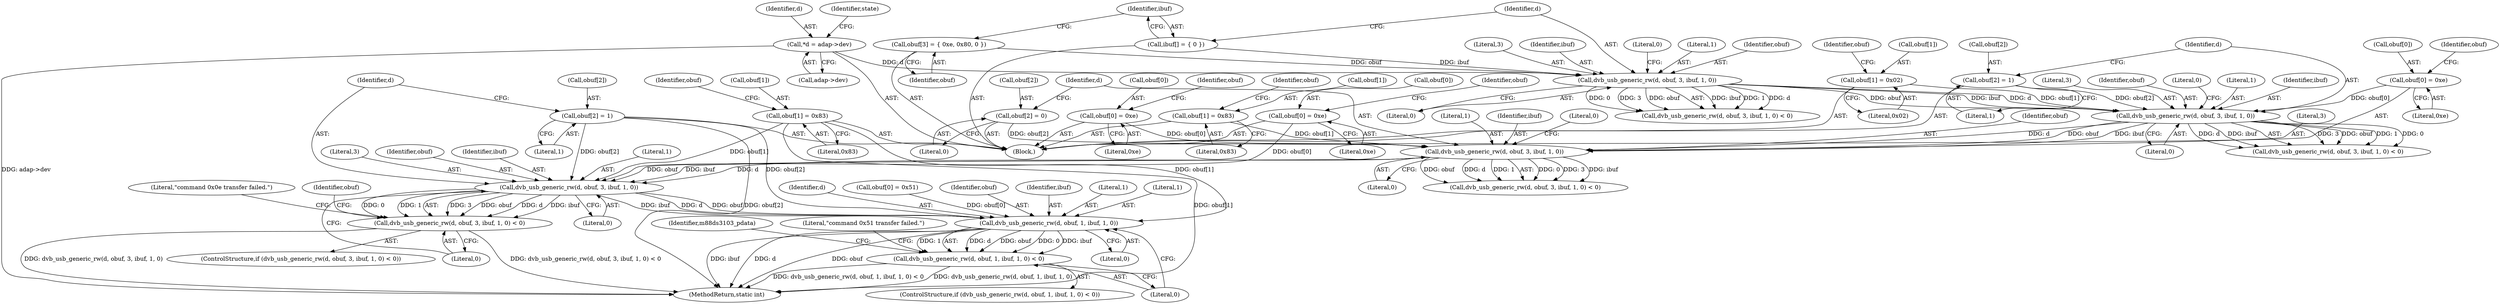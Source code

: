 digraph "0_linux_606142af57dad981b78707234cfbd15f9f7b7125_4@pointer" {
"1000215" [label="(Call,dvb_usb_generic_rw(d, obuf, 3, ibuf, 1, 0))"];
"1000188" [label="(Call,dvb_usb_generic_rw(d, obuf, 3, ibuf, 1, 0))"];
"1000159" [label="(Call,dvb_usb_generic_rw(d, obuf, 3, ibuf, 1, 0))"];
"1000132" [label="(Call,dvb_usb_generic_rw(d, obuf, 3, ibuf, 1, 0))"];
"1000108" [label="(Call,*d = adap->dev)"];
"1000120" [label="(Call,obuf[3] = { 0xe, 0x80, 0 })"];
"1000123" [label="(Call,ibuf[] = { 0 })"];
"1000147" [label="(Call,obuf[1] = 0x02)"];
"1000152" [label="(Call,obuf[2] = 1)"];
"1000142" [label="(Call,obuf[0] = 0xe)"];
"1000181" [label="(Call,obuf[2] = 0)"];
"1000171" [label="(Call,obuf[0] = 0xe)"];
"1000176" [label="(Call,obuf[1] = 0x83)"];
"1000208" [label="(Call,obuf[2] = 1)"];
"1000198" [label="(Call,obuf[0] = 0xe)"];
"1000203" [label="(Call,obuf[1] = 0x83)"];
"1000214" [label="(Call,dvb_usb_generic_rw(d, obuf, 3, ibuf, 1, 0) < 0)"];
"1000232" [label="(Call,dvb_usb_generic_rw(d, obuf, 1, ibuf, 1, 0))"];
"1000231" [label="(Call,dvb_usb_generic_rw(d, obuf, 1, ibuf, 1, 0) < 0)"];
"1000120" [label="(Call,obuf[3] = { 0xe, 0x80, 0 })"];
"1000227" [label="(Identifier,obuf)"];
"1000171" [label="(Call,obuf[0] = 0xe)"];
"1000160" [label="(Identifier,d)"];
"1000162" [label="(Literal,3)"];
"1000193" [label="(Literal,1)"];
"1000202" [label="(Literal,0xe)"];
"1000156" [label="(Literal,1)"];
"1000165" [label="(Literal,0)"];
"1000233" [label="(Identifier,d)"];
"1000152" [label="(Call,obuf[2] = 1)"];
"1000194" [label="(Literal,0)"];
"1000541" [label="(MethodReturn,static int)"];
"1000218" [label="(Literal,3)"];
"1000212" [label="(Literal,1)"];
"1000210" [label="(Identifier,obuf)"];
"1000139" [label="(Literal,0)"];
"1000159" [label="(Call,dvb_usb_generic_rw(d, obuf, 3, ibuf, 1, 0))"];
"1000188" [label="(Call,dvb_usb_generic_rw(d, obuf, 3, ibuf, 1, 0))"];
"1000221" [label="(Literal,0)"];
"1000187" [label="(Call,dvb_usb_generic_rw(d, obuf, 3, ibuf, 1, 0) < 0)"];
"1000106" [label="(Block,)"];
"1000183" [label="(Identifier,obuf)"];
"1000138" [label="(Literal,0)"];
"1000225" [label="(Call,obuf[0] = 0x51)"];
"1000154" [label="(Identifier,obuf)"];
"1000172" [label="(Call,obuf[0])"];
"1000215" [label="(Call,dvb_usb_generic_rw(d, obuf, 3, ibuf, 1, 0))"];
"1000244" [label="(Identifier,m88ds3103_pdata)"];
"1000203" [label="(Call,obuf[1] = 0x83)"];
"1000181" [label="(Call,obuf[2] = 0)"];
"1000217" [label="(Identifier,obuf)"];
"1000204" [label="(Call,obuf[1])"];
"1000137" [label="(Literal,1)"];
"1000234" [label="(Identifier,obuf)"];
"1000124" [label="(Identifier,ibuf)"];
"1000214" [label="(Call,dvb_usb_generic_rw(d, obuf, 3, ibuf, 1, 0) < 0)"];
"1000176" [label="(Call,obuf[1] = 0x83)"];
"1000147" [label="(Call,obuf[1] = 0x02)"];
"1000146" [label="(Literal,0xe)"];
"1000198" [label="(Call,obuf[0] = 0xe)"];
"1000213" [label="(ControlStructure,if (dvb_usb_generic_rw(d, obuf, 3, ibuf, 1, 0) < 0))"];
"1000224" [label="(Literal,\"command 0x0e transfer failed.\")"];
"1000241" [label="(Literal,\"command 0x51 transfer failed.\")"];
"1000175" [label="(Literal,0xe)"];
"1000178" [label="(Identifier,obuf)"];
"1000161" [label="(Identifier,obuf)"];
"1000143" [label="(Call,obuf[0])"];
"1000115" [label="(Identifier,state)"];
"1000166" [label="(Literal,0)"];
"1000222" [label="(Literal,0)"];
"1000134" [label="(Identifier,obuf)"];
"1000236" [label="(Identifier,ibuf)"];
"1000235" [label="(Literal,1)"];
"1000109" [label="(Identifier,d)"];
"1000151" [label="(Literal,0x02)"];
"1000153" [label="(Call,obuf[2])"];
"1000219" [label="(Identifier,ibuf)"];
"1000164" [label="(Literal,1)"];
"1000192" [label="(Identifier,ibuf)"];
"1000177" [label="(Call,obuf[1])"];
"1000195" [label="(Literal,0)"];
"1000231" [label="(Call,dvb_usb_generic_rw(d, obuf, 1, ibuf, 1, 0) < 0)"];
"1000182" [label="(Call,obuf[2])"];
"1000131" [label="(Call,dvb_usb_generic_rw(d, obuf, 3, ibuf, 1, 0) < 0)"];
"1000132" [label="(Call,dvb_usb_generic_rw(d, obuf, 3, ibuf, 1, 0))"];
"1000148" [label="(Call,obuf[1])"];
"1000123" [label="(Call,ibuf[] = { 0 })"];
"1000237" [label="(Literal,1)"];
"1000209" [label="(Call,obuf[2])"];
"1000142" [label="(Call,obuf[0] = 0xe)"];
"1000135" [label="(Literal,3)"];
"1000205" [label="(Identifier,obuf)"];
"1000207" [label="(Literal,0x83)"];
"1000185" [label="(Literal,0)"];
"1000238" [label="(Literal,0)"];
"1000149" [label="(Identifier,obuf)"];
"1000121" [label="(Identifier,obuf)"];
"1000208" [label="(Call,obuf[2] = 1)"];
"1000180" [label="(Literal,0x83)"];
"1000189" [label="(Identifier,d)"];
"1000232" [label="(Call,dvb_usb_generic_rw(d, obuf, 1, ibuf, 1, 0))"];
"1000216" [label="(Identifier,d)"];
"1000163" [label="(Identifier,ibuf)"];
"1000190" [label="(Identifier,obuf)"];
"1000136" [label="(Identifier,ibuf)"];
"1000191" [label="(Literal,3)"];
"1000133" [label="(Identifier,d)"];
"1000158" [label="(Call,dvb_usb_generic_rw(d, obuf, 3, ibuf, 1, 0) < 0)"];
"1000220" [label="(Literal,1)"];
"1000199" [label="(Call,obuf[0])"];
"1000230" [label="(ControlStructure,if (dvb_usb_generic_rw(d, obuf, 1, ibuf, 1, 0) < 0))"];
"1000108" [label="(Call,*d = adap->dev)"];
"1000239" [label="(Literal,0)"];
"1000110" [label="(Call,adap->dev)"];
"1000215" -> "1000214"  [label="AST: "];
"1000215" -> "1000221"  [label="CFG: "];
"1000216" -> "1000215"  [label="AST: "];
"1000217" -> "1000215"  [label="AST: "];
"1000218" -> "1000215"  [label="AST: "];
"1000219" -> "1000215"  [label="AST: "];
"1000220" -> "1000215"  [label="AST: "];
"1000221" -> "1000215"  [label="AST: "];
"1000222" -> "1000215"  [label="CFG: "];
"1000215" -> "1000214"  [label="DDG: 3"];
"1000215" -> "1000214"  [label="DDG: obuf"];
"1000215" -> "1000214"  [label="DDG: d"];
"1000215" -> "1000214"  [label="DDG: ibuf"];
"1000215" -> "1000214"  [label="DDG: 0"];
"1000215" -> "1000214"  [label="DDG: 1"];
"1000188" -> "1000215"  [label="DDG: d"];
"1000188" -> "1000215"  [label="DDG: obuf"];
"1000188" -> "1000215"  [label="DDG: ibuf"];
"1000208" -> "1000215"  [label="DDG: obuf[2]"];
"1000198" -> "1000215"  [label="DDG: obuf[0]"];
"1000203" -> "1000215"  [label="DDG: obuf[1]"];
"1000215" -> "1000232"  [label="DDG: d"];
"1000215" -> "1000232"  [label="DDG: obuf"];
"1000215" -> "1000232"  [label="DDG: ibuf"];
"1000188" -> "1000187"  [label="AST: "];
"1000188" -> "1000194"  [label="CFG: "];
"1000189" -> "1000188"  [label="AST: "];
"1000190" -> "1000188"  [label="AST: "];
"1000191" -> "1000188"  [label="AST: "];
"1000192" -> "1000188"  [label="AST: "];
"1000193" -> "1000188"  [label="AST: "];
"1000194" -> "1000188"  [label="AST: "];
"1000195" -> "1000188"  [label="CFG: "];
"1000188" -> "1000187"  [label="DDG: 0"];
"1000188" -> "1000187"  [label="DDG: 3"];
"1000188" -> "1000187"  [label="DDG: ibuf"];
"1000188" -> "1000187"  [label="DDG: obuf"];
"1000188" -> "1000187"  [label="DDG: d"];
"1000188" -> "1000187"  [label="DDG: 1"];
"1000159" -> "1000188"  [label="DDG: d"];
"1000159" -> "1000188"  [label="DDG: obuf"];
"1000159" -> "1000188"  [label="DDG: ibuf"];
"1000181" -> "1000188"  [label="DDG: obuf[2]"];
"1000171" -> "1000188"  [label="DDG: obuf[0]"];
"1000176" -> "1000188"  [label="DDG: obuf[1]"];
"1000159" -> "1000158"  [label="AST: "];
"1000159" -> "1000165"  [label="CFG: "];
"1000160" -> "1000159"  [label="AST: "];
"1000161" -> "1000159"  [label="AST: "];
"1000162" -> "1000159"  [label="AST: "];
"1000163" -> "1000159"  [label="AST: "];
"1000164" -> "1000159"  [label="AST: "];
"1000165" -> "1000159"  [label="AST: "];
"1000166" -> "1000159"  [label="CFG: "];
"1000159" -> "1000158"  [label="DDG: 3"];
"1000159" -> "1000158"  [label="DDG: obuf"];
"1000159" -> "1000158"  [label="DDG: 1"];
"1000159" -> "1000158"  [label="DDG: 0"];
"1000159" -> "1000158"  [label="DDG: d"];
"1000159" -> "1000158"  [label="DDG: ibuf"];
"1000132" -> "1000159"  [label="DDG: d"];
"1000132" -> "1000159"  [label="DDG: obuf"];
"1000132" -> "1000159"  [label="DDG: ibuf"];
"1000147" -> "1000159"  [label="DDG: obuf[1]"];
"1000152" -> "1000159"  [label="DDG: obuf[2]"];
"1000142" -> "1000159"  [label="DDG: obuf[0]"];
"1000132" -> "1000131"  [label="AST: "];
"1000132" -> "1000138"  [label="CFG: "];
"1000133" -> "1000132"  [label="AST: "];
"1000134" -> "1000132"  [label="AST: "];
"1000135" -> "1000132"  [label="AST: "];
"1000136" -> "1000132"  [label="AST: "];
"1000137" -> "1000132"  [label="AST: "];
"1000138" -> "1000132"  [label="AST: "];
"1000139" -> "1000132"  [label="CFG: "];
"1000132" -> "1000131"  [label="DDG: ibuf"];
"1000132" -> "1000131"  [label="DDG: 1"];
"1000132" -> "1000131"  [label="DDG: d"];
"1000132" -> "1000131"  [label="DDG: 0"];
"1000132" -> "1000131"  [label="DDG: 3"];
"1000132" -> "1000131"  [label="DDG: obuf"];
"1000108" -> "1000132"  [label="DDG: d"];
"1000120" -> "1000132"  [label="DDG: obuf"];
"1000123" -> "1000132"  [label="DDG: ibuf"];
"1000108" -> "1000106"  [label="AST: "];
"1000108" -> "1000110"  [label="CFG: "];
"1000109" -> "1000108"  [label="AST: "];
"1000110" -> "1000108"  [label="AST: "];
"1000115" -> "1000108"  [label="CFG: "];
"1000108" -> "1000541"  [label="DDG: adap->dev"];
"1000120" -> "1000106"  [label="AST: "];
"1000120" -> "1000121"  [label="CFG: "];
"1000121" -> "1000120"  [label="AST: "];
"1000124" -> "1000120"  [label="CFG: "];
"1000123" -> "1000106"  [label="AST: "];
"1000123" -> "1000124"  [label="CFG: "];
"1000124" -> "1000123"  [label="AST: "];
"1000133" -> "1000123"  [label="CFG: "];
"1000147" -> "1000106"  [label="AST: "];
"1000147" -> "1000151"  [label="CFG: "];
"1000148" -> "1000147"  [label="AST: "];
"1000151" -> "1000147"  [label="AST: "];
"1000154" -> "1000147"  [label="CFG: "];
"1000152" -> "1000106"  [label="AST: "];
"1000152" -> "1000156"  [label="CFG: "];
"1000153" -> "1000152"  [label="AST: "];
"1000156" -> "1000152"  [label="AST: "];
"1000160" -> "1000152"  [label="CFG: "];
"1000142" -> "1000106"  [label="AST: "];
"1000142" -> "1000146"  [label="CFG: "];
"1000143" -> "1000142"  [label="AST: "];
"1000146" -> "1000142"  [label="AST: "];
"1000149" -> "1000142"  [label="CFG: "];
"1000181" -> "1000106"  [label="AST: "];
"1000181" -> "1000185"  [label="CFG: "];
"1000182" -> "1000181"  [label="AST: "];
"1000185" -> "1000181"  [label="AST: "];
"1000189" -> "1000181"  [label="CFG: "];
"1000171" -> "1000106"  [label="AST: "];
"1000171" -> "1000175"  [label="CFG: "];
"1000172" -> "1000171"  [label="AST: "];
"1000175" -> "1000171"  [label="AST: "];
"1000178" -> "1000171"  [label="CFG: "];
"1000176" -> "1000106"  [label="AST: "];
"1000176" -> "1000180"  [label="CFG: "];
"1000177" -> "1000176"  [label="AST: "];
"1000180" -> "1000176"  [label="AST: "];
"1000183" -> "1000176"  [label="CFG: "];
"1000208" -> "1000106"  [label="AST: "];
"1000208" -> "1000212"  [label="CFG: "];
"1000209" -> "1000208"  [label="AST: "];
"1000212" -> "1000208"  [label="AST: "];
"1000216" -> "1000208"  [label="CFG: "];
"1000208" -> "1000541"  [label="DDG: obuf[2]"];
"1000208" -> "1000232"  [label="DDG: obuf[2]"];
"1000198" -> "1000106"  [label="AST: "];
"1000198" -> "1000202"  [label="CFG: "];
"1000199" -> "1000198"  [label="AST: "];
"1000202" -> "1000198"  [label="AST: "];
"1000205" -> "1000198"  [label="CFG: "];
"1000203" -> "1000106"  [label="AST: "];
"1000203" -> "1000207"  [label="CFG: "];
"1000204" -> "1000203"  [label="AST: "];
"1000207" -> "1000203"  [label="AST: "];
"1000210" -> "1000203"  [label="CFG: "];
"1000203" -> "1000541"  [label="DDG: obuf[1]"];
"1000203" -> "1000232"  [label="DDG: obuf[1]"];
"1000214" -> "1000213"  [label="AST: "];
"1000214" -> "1000222"  [label="CFG: "];
"1000222" -> "1000214"  [label="AST: "];
"1000224" -> "1000214"  [label="CFG: "];
"1000227" -> "1000214"  [label="CFG: "];
"1000214" -> "1000541"  [label="DDG: dvb_usb_generic_rw(d, obuf, 3, ibuf, 1, 0) < 0"];
"1000214" -> "1000541"  [label="DDG: dvb_usb_generic_rw(d, obuf, 3, ibuf, 1, 0)"];
"1000232" -> "1000231"  [label="AST: "];
"1000232" -> "1000238"  [label="CFG: "];
"1000233" -> "1000232"  [label="AST: "];
"1000234" -> "1000232"  [label="AST: "];
"1000235" -> "1000232"  [label="AST: "];
"1000236" -> "1000232"  [label="AST: "];
"1000237" -> "1000232"  [label="AST: "];
"1000238" -> "1000232"  [label="AST: "];
"1000239" -> "1000232"  [label="CFG: "];
"1000232" -> "1000541"  [label="DDG: ibuf"];
"1000232" -> "1000541"  [label="DDG: d"];
"1000232" -> "1000541"  [label="DDG: obuf"];
"1000232" -> "1000231"  [label="DDG: d"];
"1000232" -> "1000231"  [label="DDG: obuf"];
"1000232" -> "1000231"  [label="DDG: 0"];
"1000232" -> "1000231"  [label="DDG: ibuf"];
"1000232" -> "1000231"  [label="DDG: 1"];
"1000225" -> "1000232"  [label="DDG: obuf[0]"];
"1000231" -> "1000230"  [label="AST: "];
"1000231" -> "1000239"  [label="CFG: "];
"1000239" -> "1000231"  [label="AST: "];
"1000241" -> "1000231"  [label="CFG: "];
"1000244" -> "1000231"  [label="CFG: "];
"1000231" -> "1000541"  [label="DDG: dvb_usb_generic_rw(d, obuf, 1, ibuf, 1, 0) < 0"];
"1000231" -> "1000541"  [label="DDG: dvb_usb_generic_rw(d, obuf, 1, ibuf, 1, 0)"];
}
